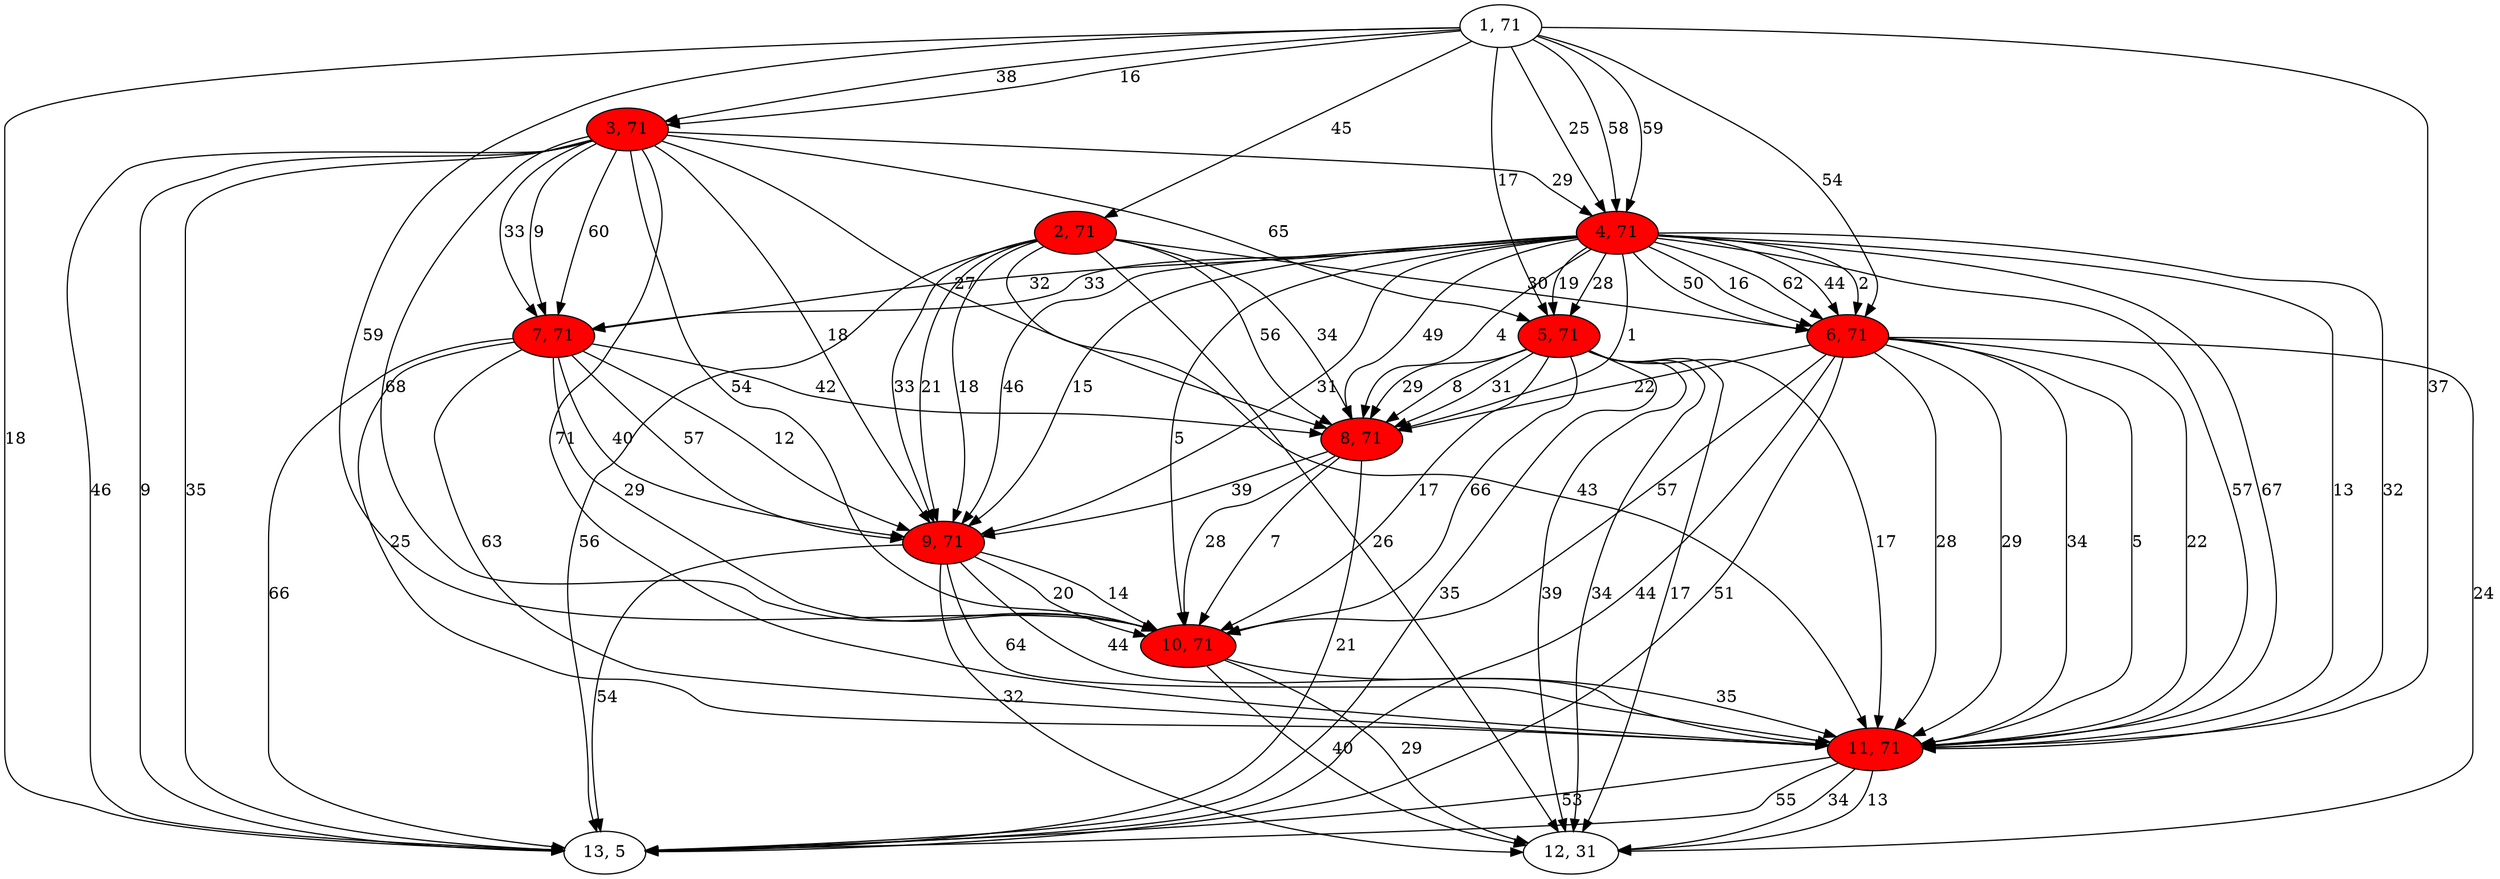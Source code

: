 digraph G{
1[label="1, 71"]
2[label="2, 71"]
3[label="3, 71"]
4[label="4, 71"]
5[label="5, 71"]
6[label="6, 71"]
7[label="7, 71"]
8[label="8, 71"]
9[label="9, 71"]
10[label="10, 71"]
11[label="11, 71"]
12[label="12, 31"]
13[label="13, 5"]
1->4[label="58"]
1->4[label="59"]
1->13[label="18"]
1->10[label="59"]
1->3[label="38"]
1->6[label="54"]
1->11[label="37"]
1->5[label="17"]
1->4[label="25"]
1->3[label="16"]
1->2[label="45"]
2[style = filled,fillcolor=red]
2->13[label="56"]
2->12[label="26"]
2->6[label="30"]
2->11[label="43"]
2->9[label="18"]
2->9[label="21"]
2->8[label="56"]
2->8[label="34"]
2->9[label="33"]
3[style = filled,fillcolor=red]
3->13[label="35"]
3->9[label="18"]
3->11[label="71"]
3->4[label="29"]
3->13[label="46"]
3->5[label="65"]
3->8[label="27"]
3->7[label="9"]
3->7[label="60"]
3->10[label="54"]
3->13[label="9"]
3->10[label="68"]
3->7[label="33"]
4[style = filled,fillcolor=red]
4->6[label="62"]
4->11[label="57"]
4->7[label="33"]
4->8[label="1"]
4->8[label="49"]
4->10[label="5"]
4->5[label="28"]
4->9[label="31"]
4->11[label="67"]
4->9[label="46"]
4->7[label="32"]
4->11[label="13"]
4->9[label="15"]
4->6[label="44"]
4->11[label="32"]
4->5[label="19"]
4->6[label="2"]
4->6[label="50"]
4->8[label="4"]
4->6[label="16"]
5[style = filled,fillcolor=red]
5->12[label="39"]
5->11[label="17"]
5->12[label="34"]
5->8[label="29"]
5->12[label="17"]
5->10[label="66"]
5->8[label="8"]
5->10[label="17"]
5->13[label="35"]
5->8[label="31"]
6[style = filled,fillcolor=red]
6->8[label="22"]
6->11[label="22"]
6->10[label="57"]
6->13[label="44"]
6->11[label="28"]
6->11[label="29"]
6->11[label="34"]
6->11[label="5"]
6->13[label="51"]
6->12[label="24"]
7[style = filled,fillcolor=red]
7->9[label="57"]
7->11[label="25"]
7->9[label="12"]
7->8[label="42"]
7->10[label="29"]
7->9[label="40"]
7->11[label="63"]
7->13[label="66"]
8[style = filled,fillcolor=red]
8->10[label="28"]
8->9[label="39"]
8->13[label="21"]
8->10[label="7"]
9[style = filled,fillcolor=red]
9->11[label="44"]
9->11[label="64"]
9->10[label="14"]
9->13[label="54"]
9->12[label="32"]
9->10[label="20"]
10[style = filled,fillcolor=red]
10->12[label="40"]
10->11[label="35"]
10->12[label="29"]
11[style = filled,fillcolor=red]
11->13[label="55"]
11->12[label="34"]
11->12[label="13"]
11->13[label="53"]
}
